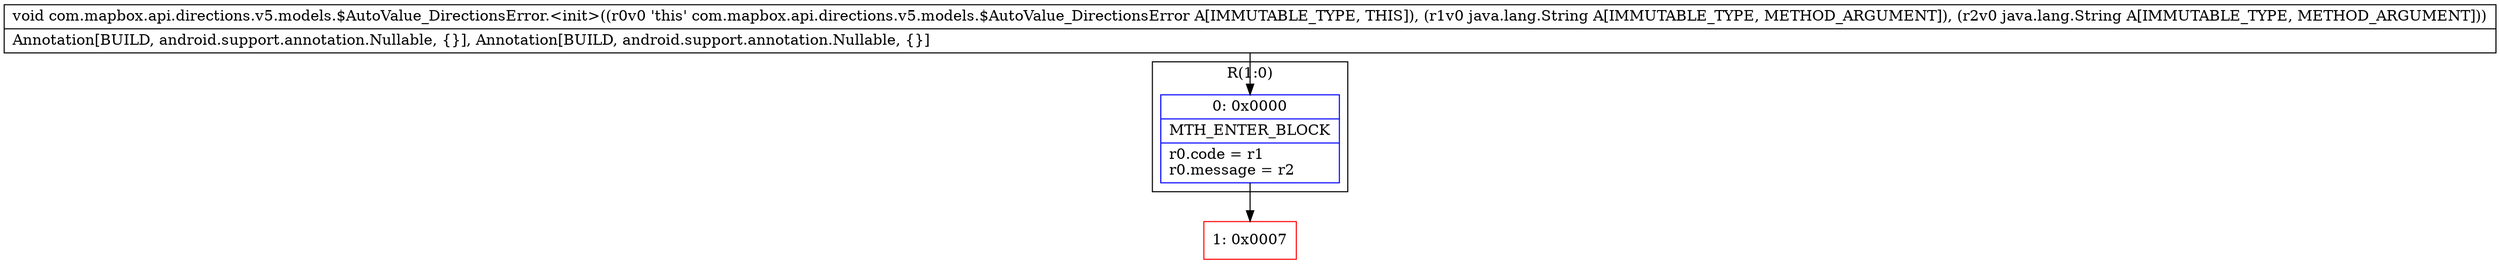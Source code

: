 digraph "CFG forcom.mapbox.api.directions.v5.models.$AutoValue_DirectionsError.\<init\>(Ljava\/lang\/String;Ljava\/lang\/String;)V" {
subgraph cluster_Region_61721888 {
label = "R(1:0)";
node [shape=record,color=blue];
Node_0 [shape=record,label="{0\:\ 0x0000|MTH_ENTER_BLOCK\l|r0.code = r1\lr0.message = r2\l}"];
}
Node_1 [shape=record,color=red,label="{1\:\ 0x0007}"];
MethodNode[shape=record,label="{void com.mapbox.api.directions.v5.models.$AutoValue_DirectionsError.\<init\>((r0v0 'this' com.mapbox.api.directions.v5.models.$AutoValue_DirectionsError A[IMMUTABLE_TYPE, THIS]), (r1v0 java.lang.String A[IMMUTABLE_TYPE, METHOD_ARGUMENT]), (r2v0 java.lang.String A[IMMUTABLE_TYPE, METHOD_ARGUMENT]))  | Annotation[BUILD, android.support.annotation.Nullable, \{\}], Annotation[BUILD, android.support.annotation.Nullable, \{\}]\l}"];
MethodNode -> Node_0;
Node_0 -> Node_1;
}

